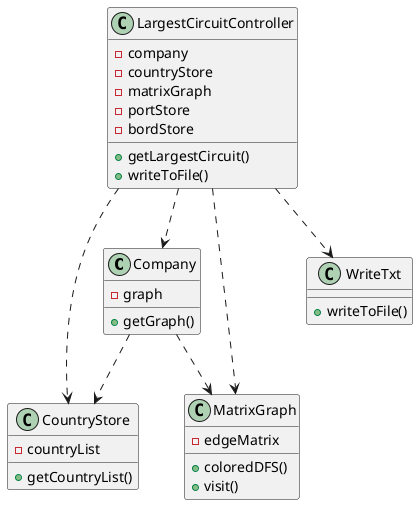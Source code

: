 @startuml


class Company{
-graph
+getGraph()
}

class CountryStore{
-countryList
+getCountryList()
}


class LargestCircuitController{
-company
-countryStore
-matrixGraph
-portStore
-bordStore

+getLargestCircuit()
+writeToFile()

}

class MatrixGraph{
-edgeMatrix
+coloredDFS()
+visit()
}

class WriteTxt{
+writeToFile()
}

Company..>CountryStore
Company..>MatrixGraph

LargestCircuitController..>CountryStore
LargestCircuitController..>MatrixGraph
LargestCircuitController..>Company

LargestCircuitController ..>WriteTxt

@enduml